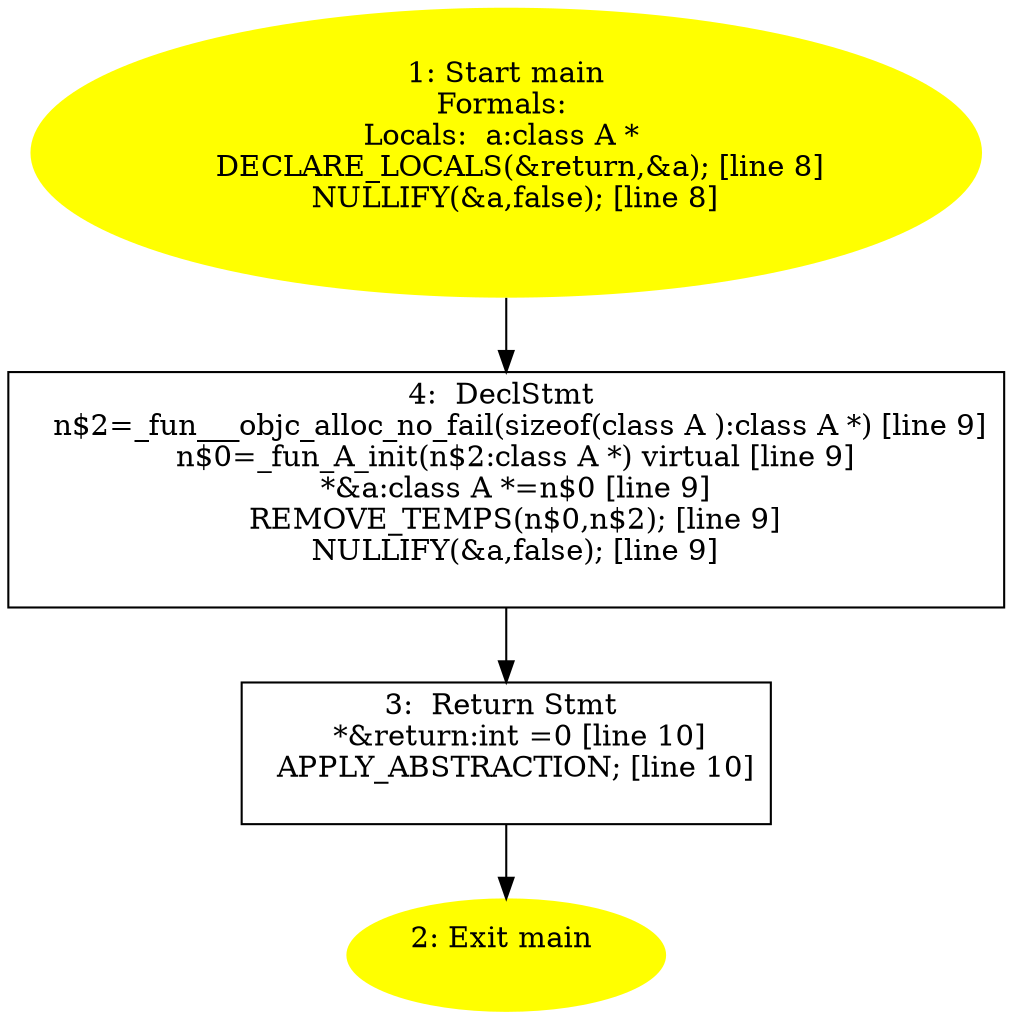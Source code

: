 digraph iCFG {
4 [label="4:  DeclStmt \n   n$2=_fun___objc_alloc_no_fail(sizeof(class A ):class A *) [line 9]\n  n$0=_fun_A_init(n$2:class A *) virtual [line 9]\n  *&a:class A *=n$0 [line 9]\n  REMOVE_TEMPS(n$0,n$2); [line 9]\n  NULLIFY(&a,false); [line 9]\n " shape="box"]
	

	 4 -> 3 ;
3 [label="3:  Return Stmt \n   *&return:int =0 [line 10]\n  APPLY_ABSTRACTION; [line 10]\n " shape="box"]
	

	 3 -> 2 ;
2 [label="2: Exit main \n  " color=yellow style=filled]
	

1 [label="1: Start main\nFormals: \nLocals:  a:class A * \n   DECLARE_LOCALS(&return,&a); [line 8]\n  NULLIFY(&a,false); [line 8]\n " color=yellow style=filled]
	

	 1 -> 4 ;
}
